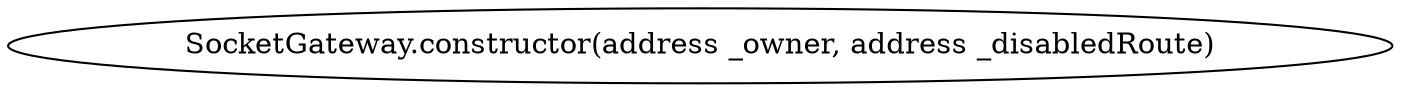digraph "" {
	graph [bb="0,0,561.05,36"];
	node [label="\N"];
	"SocketGateway.constructor(address _owner, address _disabledRoute)"	 [height=0.5,
		pos="280.52,18",
		width=7.7923];
}
